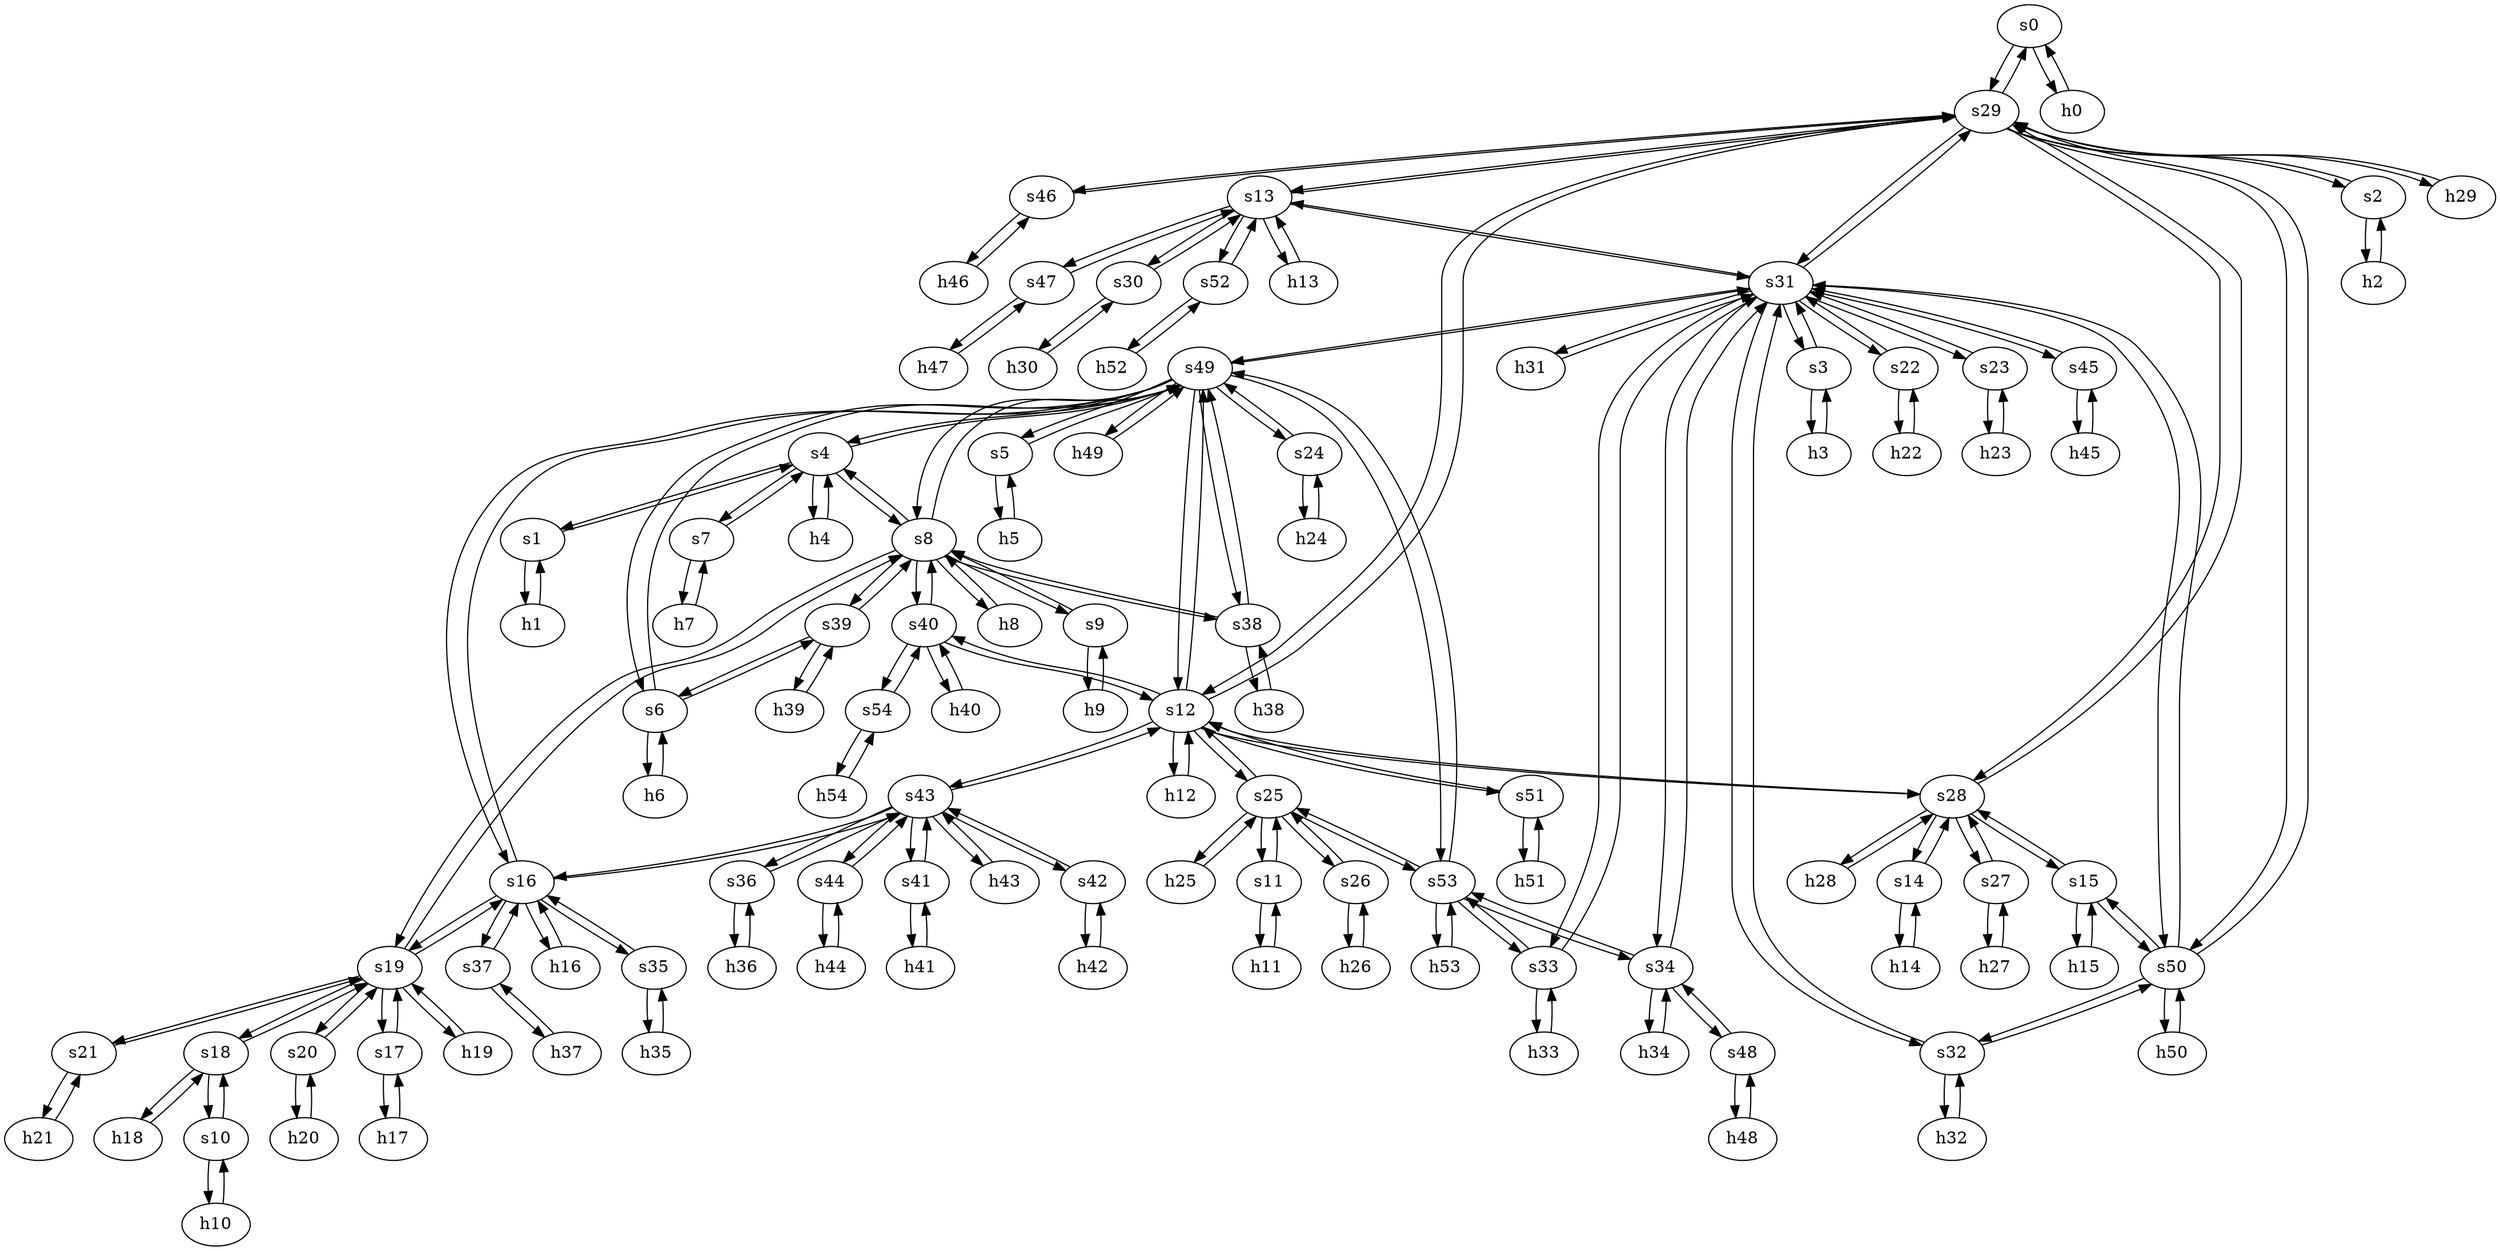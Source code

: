 strict digraph GARR {
	s0	 [id=0,
		type=switch];
	s29	 [id=29,
		type=switch];
	s0 -> s29	 [capacity="1Gbps",
		cost=1,
		dst_port=2,
		src_port=2];
	h0	 [ip="111.0.0.0",
		mac="00:00:00:00:0:0",
		type=host];
	s0 -> h0	 [capacity="1Gbps",
		cost=1,
		dst_port=1,
		src_port=1];
	s7	 [id=7,
		type=switch];
	h7	 [ip="111.0.7.7",
		mac="00:00:00:00:7:7",
		type=host];
	s7 -> h7	 [capacity="1Gbps",
		cost=1,
		dst_port=1,
		src_port=1];
	s4	 [id=4,
		type=switch];
	s7 -> s4	 [capacity="1Gbps",
		cost=1,
		dst_port=5,
		src_port=2];
	h20	 [ip="111.0.20.20",
		mac="00:00:00:00:20:20",
		type=host];
	s20	 [id=20,
		type=switch];
	h20 -> s20	 [capacity="1Gbps",
		cost=1,
		dst_port=1,
		src_port=1];
	h47	 [ip="111.0.47.47",
		mac="00:00:00:00:47:47",
		type=host];
	s47	 [id=47,
		type=switch];
	h47 -> s47	 [capacity="1Gbps",
		cost=1,
		dst_port=1,
		src_port=1];
	h46	 [ip="111.0.46.46",
		mac="00:00:00:00:46:46",
		type=host];
	s46	 [id=46,
		type=switch];
	h46 -> s46	 [capacity="1Gbps",
		cost=1,
		dst_port=1,
		src_port=1];
	h45	 [ip="111.0.45.45",
		mac="00:00:00:00:45:45",
		type=host];
	s45	 [id=45,
		type=switch];
	h45 -> s45	 [capacity="1Gbps",
		cost=1,
		dst_port=1,
		src_port=1];
	h44	 [ip="111.0.44.44",
		mac="00:00:00:00:44:44",
		type=host];
	s44	 [id=44,
		type=switch];
	h44 -> s44	 [capacity="1Gbps",
		cost=1,
		dst_port=1,
		src_port=1];
	h43	 [ip="111.0.43.43",
		mac="00:00:00:00:43:43",
		type=host];
	s43	 [id=43,
		type=switch];
	h43 -> s43	 [capacity="1Gbps",
		cost=1,
		dst_port=1,
		src_port=1];
	s5	 [id=5,
		type=switch];
	h5	 [ip="111.0.5.5",
		mac="00:00:00:00:5:5",
		type=host];
	s5 -> h5	 [capacity="1Gbps",
		cost=1,
		dst_port=1,
		src_port=1];
	s49	 [id=49,
		type=switch];
	s5 -> s49	 [capacity="1Gbps",
		cost=1,
		dst_port=3,
		src_port=2];
	h41	 [ip="111.0.41.41",
		mac="00:00:00:00:41:41",
		type=host];
	s41	 [id=41,
		type=switch];
	h41 -> s41	 [capacity="1Gbps",
		cost=1,
		dst_port=1,
		src_port=1];
	h40	 [ip="111.0.40.40",
		mac="00:00:00:00:40:40",
		type=host];
	s40	 [id=40,
		type=switch];
	h40 -> s40	 [capacity="1Gbps",
		cost=1,
		dst_port=1,
		src_port=1];
	s4 -> s7	 [capacity="1Gbps",
		cost=1,
		dst_port=2,
		src_port=5];
	h4	 [ip="111.0.4.4",
		mac="00:00:00:00:4:4",
		type=host];
	s4 -> h4	 [capacity="1Gbps",
		cost=1,
		dst_port=1,
		src_port=1];
	s8	 [id=8,
		type=switch];
	s4 -> s8	 [capacity="1Gbps",
		cost=1,
		dst_port=2,
		src_port=3];
	s1	 [id=1,
		type=switch];
	s4 -> s1	 [capacity="1Gbps",
		cost=1,
		dst_port=2,
		src_port=2];
	s4 -> s49	 [capacity="1Gbps",
		cost=1,
		dst_port=2,
		src_port=4];
	h49	 [ip="111.0.49.49",
		mac="00:00:00:00:49:49",
		type=host];
	h49 -> s49	 [capacity="1Gbps",
		cost=1,
		dst_port=1,
		src_port=1];
	h48	 [ip="111.0.48.48",
		mac="00:00:00:00:48:48",
		type=host];
	s48	 [id=48,
		type=switch];
	h48 -> s48	 [capacity="1Gbps",
		cost=1,
		dst_port=1,
		src_port=1];
	s54	 [id=54,
		type=switch];
	h54	 [ip="111.0.54.54",
		mac="00:00:00:00:54:54",
		type=host];
	s54 -> h54	 [capacity="1Gbps",
		cost=1,
		dst_port=1,
		src_port=1];
	s54 -> s40	 [capacity="1Gbps",
		cost=1,
		dst_port=4,
		src_port=2];
	s53	 [id=53,
		type=switch];
	h53	 [ip="111.0.53.53",
		mac="00:00:00:00:53:53",
		type=host];
	s53 -> h53	 [capacity="1Gbps",
		cost=1,
		dst_port=1,
		src_port=1];
	s33	 [id=33,
		type=switch];
	s53 -> s33	 [capacity="1Gbps",
		cost=1,
		dst_port=3,
		src_port=3];
	s25	 [id=25,
		type=switch];
	s53 -> s25	 [capacity="1Gbps",
		cost=1,
		dst_port=5,
		src_port=2];
	s34	 [id=34,
		type=switch];
	s53 -> s34	 [capacity="1Gbps",
		cost=1,
		dst_port=4,
		src_port=4];
	s53 -> s49	 [capacity="1Gbps",
		cost=1,
		dst_port=12,
		src_port=5];
	s52	 [id=52,
		type=switch];
	s13	 [id=13,
		type=switch];
	s52 -> s13	 [capacity="1Gbps",
		cost=1,
		dst_port=3,
		src_port=2];
	h52	 [ip="111.0.52.52",
		mac="00:00:00:00:52:52",
		type=host];
	s52 -> h52	 [capacity="1Gbps",
		cost=1,
		dst_port=1,
		src_port=1];
	s51	 [id=51,
		type=switch];
	h51	 [ip="111.0.51.51",
		mac="00:00:00:00:51:51",
		type=host];
	s51 -> h51	 [capacity="1Gbps",
		cost=1,
		dst_port=1,
		src_port=1];
	s12	 [id=12,
		type=switch];
	s51 -> s12	 [capacity="1Gbps",
		cost=1,
		dst_port=6,
		src_port=3];
	s50	 [id=50,
		type=switch];
	h50	 [ip="111.0.50.50",
		mac="00:00:00:00:50:50",
		type=host];
	s50 -> h50	 [capacity="1Gbps",
		cost=1,
		dst_port=1,
		src_port=1];
	s32	 [id=32,
		type=switch];
	s50 -> s32	 [capacity="1Gbps",
		cost=1,
		dst_port=3,
		src_port=5];
	s50 -> s29	 [capacity="1Gbps",
		cost=1,
		dst_port=9,
		src_port=3];
	s15	 [id=15,
		type=switch];
	s50 -> s15	 [capacity="1Gbps",
		cost=1,
		dst_port=2,
		src_port=2];
	s31	 [id=31,
		type=switch];
	s50 -> s31	 [capacity="1Gbps",
		cost=1,
		dst_port=12,
		src_port=4];
	h54 -> s54	 [capacity="1Gbps",
		cost=1,
		dst_port=1,
		src_port=1];
	h50 -> s50	 [capacity="1Gbps",
		cost=1,
		dst_port=1,
		src_port=1];
	h51 -> s51	 [capacity="1Gbps",
		cost=1,
		dst_port=1,
		src_port=1];
	h52 -> s52	 [capacity="1Gbps",
		cost=1,
		dst_port=1,
		src_port=1];
	h53 -> s53	 [capacity="1Gbps",
		cost=1,
		dst_port=1,
		src_port=1];
	s44 -> s43	 [capacity="1Gbps",
		cost=1,
		dst_port=7,
		src_port=2];
	s44 -> h44	 [capacity="1Gbps",
		cost=1,
		dst_port=1,
		src_port=1];
	h24	 [ip="111.0.24.24",
		mac="00:00:00:00:24:24",
		type=host];
	s24	 [id=24,
		type=switch];
	h24 -> s24	 [capacity="1Gbps",
		cost=1,
		dst_port=1,
		src_port=1];
	s46 -> h46	 [capacity="1Gbps",
		cost=1,
		dst_port=1,
		src_port=1];
	s46 -> s29	 [capacity="1Gbps",
		cost=1,
		dst_port=8,
		src_port=2];
	s47 -> s13	 [capacity="1Gbps",
		cost=1,
		dst_port=2,
		src_port=2];
	s47 -> h47	 [capacity="1Gbps",
		cost=1,
		dst_port=1,
		src_port=1];
	s40 -> s8	 [capacity="1Gbps",
		cost=1,
		dst_port=5,
		src_port=2];
	s40 -> h40	 [capacity="1Gbps",
		cost=1,
		dst_port=1,
		src_port=1];
	s40 -> s12	 [capacity="1Gbps",
		cost=1,
		dst_port=2,
		src_port=3];
	s40 -> s54	 [capacity="1Gbps",
		cost=1,
		dst_port=2,
		src_port=4];
	s41 -> s43	 [capacity="1Gbps",
		cost=1,
		dst_port=5,
		src_port=2];
	s41 -> h41	 [capacity="1Gbps",
		cost=1,
		dst_port=1,
		src_port=1];
	s42	 [id=42,
		type=switch];
	s42 -> s43	 [capacity="1Gbps",
		cost=1,
		dst_port=6,
		src_port=2];
	h42	 [ip="111.0.42.42",
		mac="00:00:00:00:42:42",
		type=host];
	s42 -> h42	 [capacity="1Gbps",
		cost=1,
		dst_port=1,
		src_port=1];
	s43 -> s44	 [capacity="1Gbps",
		cost=1,
		dst_port=2,
		src_port=7];
	s43 -> h43	 [capacity="1Gbps",
		cost=1,
		dst_port=1,
		src_port=1];
	s43 -> s42	 [capacity="1Gbps",
		cost=1,
		dst_port=2,
		src_port=6];
	s43 -> s41	 [capacity="1Gbps",
		cost=1,
		dst_port=2,
		src_port=5];
	s16	 [id=16,
		type=switch];
	s43 -> s16	 [capacity="1Gbps",
		cost=1,
		dst_port=7,
		src_port=3];
	s43 -> s12	 [capacity="1Gbps",
		cost=1,
		dst_port=3,
		src_port=2];
	s36	 [id=36,
		type=switch];
	s43 -> s36	 [capacity="1Gbps",
		cost=1,
		dst_port=2,
		src_port=4];
	s48 -> h48	 [capacity="1Gbps",
		cost=1,
		dst_port=1,
		src_port=1];
	s48 -> s34	 [capacity="1Gbps",
		cost=1,
		dst_port=3,
		src_port=2];
	s49 -> s53	 [capacity="1Gbps",
		cost=1,
		dst_port=5,
		src_port=12];
	s38	 [id=38,
		type=switch];
	s49 -> s38	 [capacity="1Gbps",
		cost=1,
		dst_port=3,
		src_port=11];
	s49 -> s24	 [capacity="1Gbps",
		cost=1,
		dst_port=2,
		src_port=9];
	s49 -> s8	 [capacity="1Gbps",
		cost=1,
		dst_port=8,
		src_port=6];
	s6	 [id=6,
		type=switch];
	s49 -> s6	 [capacity="1Gbps",
		cost=1,
		dst_port=2,
		src_port=4];
	s49 -> s5	 [capacity="1Gbps",
		cost=1,
		dst_port=2,
		src_port=3];
	s49 -> s4	 [capacity="1Gbps",
		cost=1,
		dst_port=4,
		src_port=2];
	s49 -> s31	 [capacity="1Gbps",
		cost=1,
		dst_port=11,
		src_port=10];
	s49 -> s16	 [capacity="1Gbps",
		cost=1,
		dst_port=2,
		src_port=8];
	s49 -> s12	 [capacity="1Gbps",
		cost=1,
		dst_port=4,
		src_port=7];
	s49 -> h49	 [capacity="1Gbps",
		cost=1,
		dst_port=1,
		src_port=1];
	h42 -> s42	 [capacity="1Gbps",
		cost=1,
		dst_port=1,
		src_port=1];
	s45 -> s31	 [capacity="1Gbps",
		cost=1,
		dst_port=10,
		src_port=2];
	s45 -> h45	 [capacity="1Gbps",
		cost=1,
		dst_port=1,
		src_port=1];
	s19	 [id=19,
		type=switch];
	s17	 [id=17,
		type=switch];
	s19 -> s17	 [capacity="1Gbps",
		cost=1,
		dst_port=2,
		src_port=4];
	s19 -> s8	 [capacity="1Gbps",
		cost=1,
		dst_port=9,
		src_port=2];
	s19 -> s20	 [capacity="1Gbps",
		cost=1,
		dst_port=2,
		src_port=6];
	h19	 [ip="111.0.19.19",
		mac="00:00:00:00:19:19",
		type=host];
	s19 -> h19	 [capacity="1Gbps",
		cost=1,
		dst_port=1,
		src_port=1];
	s21	 [id=21,
		type=switch];
	s19 -> s21	 [capacity="1Gbps",
		cost=1,
		dst_port=2,
		src_port=7];
	s18	 [id=18,
		type=switch];
	s19 -> s18	 [capacity="1Gbps",
		cost=1,
		dst_port=3,
		src_port=5];
	s19 -> s16	 [capacity="1Gbps",
		cost=1,
		dst_port=3,
		src_port=3];
	h18	 [ip="111.0.18.18",
		mac="00:00:00:00:18:18",
		type=host];
	s18 -> h18	 [capacity="1Gbps",
		cost=1,
		dst_port=1,
		src_port=1];
	s10	 [id=10,
		type=switch];
	s18 -> s10	 [capacity="1Gbps",
		cost=1,
		dst_port=2,
		src_port=2];
	s18 -> s19	 [capacity="1Gbps",
		cost=1,
		dst_port=5,
		src_port=3];
	s13 -> s52	 [capacity="1Gbps",
		cost=1,
		dst_port=2,
		src_port=3];
	s13 -> s47	 [capacity="1Gbps",
		cost=1,
		dst_port=2,
		src_port=2];
	s30	 [id=30,
		type=switch];
	s13 -> s30	 [capacity="1Gbps",
		cost=1,
		dst_port=3,
		src_port=6];
	h13	 [ip="111.0.13.13",
		mac="00:00:00:00:13:13",
		type=host];
	s13 -> h13	 [capacity="1Gbps",
		cost=1,
		dst_port=1,
		src_port=1];
	s13 -> s29	 [capacity="1Gbps",
		cost=1,
		dst_port=6,
		src_port=4];
	s13 -> s31	 [capacity="1Gbps",
		cost=1,
		dst_port=3,
		src_port=7];
	s12 -> s43	 [capacity="1Gbps",
		cost=1,
		dst_port=2,
		src_port=3];
	s28	 [id=28,
		type=switch];
	s12 -> s28	 [capacity="1Gbps",
		cost=1,
		dst_port=2,
		src_port=8];
	s12 -> s29	 [capacity="1Gbps",
		cost=1,
		dst_port=5,
		src_port=10];
	s12 -> s40	 [capacity="1Gbps",
		cost=1,
		dst_port=3,
		src_port=2];
	s12 -> s25	 [capacity="1Gbps",
		cost=1,
		dst_port=3,
		src_port=7];
	h12	 [ip="111.0.12.12",
		mac="00:00:00:00:12:12",
		type=host];
	s12 -> h12	 [capacity="1Gbps",
		cost=1,
		dst_port=1,
		src_port=1];
	s12 -> s51	 [capacity="1Gbps",
		cost=1,
		dst_port=3,
		src_port=6];
	s12 -> s49	 [capacity="1Gbps",
		cost=1,
		dst_port=7,
		src_port=4];
	s11	 [id=11,
		type=switch];
	h11	 [ip="111.0.11.11",
		mac="00:00:00:00:11:11",
		type=host];
	s11 -> h11	 [capacity="1Gbps",
		cost=1,
		dst_port=1,
		src_port=1];
	s11 -> s25	 [capacity="1Gbps",
		cost=1,
		dst_port=2,
		src_port=2];
	s10 -> s18	 [capacity="1Gbps",
		cost=1,
		dst_port=2,
		src_port=2];
	h10	 [ip="111.0.10.10",
		mac="00:00:00:00:10:10",
		type=host];
	s10 -> h10	 [capacity="1Gbps",
		cost=1,
		dst_port=1,
		src_port=1];
	h17	 [ip="111.0.17.17",
		mac="00:00:00:00:17:17",
		type=host];
	s17 -> h17	 [capacity="1Gbps",
		cost=1,
		dst_port=1,
		src_port=1];
	s17 -> s19	 [capacity="1Gbps",
		cost=1,
		dst_port=4,
		src_port=2];
	s16 -> s43	 [capacity="1Gbps",
		cost=1,
		dst_port=3,
		src_port=7];
	h16	 [ip="111.0.16.16",
		mac="00:00:00:00:16:16",
		type=host];
	s16 -> h16	 [capacity="1Gbps",
		cost=1,
		dst_port=1,
		src_port=1];
	s35	 [id=35,
		type=switch];
	s16 -> s35	 [capacity="1Gbps",
		cost=1,
		dst_port=3,
		src_port=6];
	s37	 [id=37,
		type=switch];
	s16 -> s37	 [capacity="1Gbps",
		cost=1,
		dst_port=2,
		src_port=4];
	s16 -> s49	 [capacity="1Gbps",
		cost=1,
		dst_port=8,
		src_port=2];
	s16 -> s19	 [capacity="1Gbps",
		cost=1,
		dst_port=3,
		src_port=3];
	s15 -> s50	 [capacity="1Gbps",
		cost=1,
		dst_port=2,
		src_port=2];
	s15 -> s28	 [capacity="1Gbps",
		cost=1,
		dst_port=4,
		src_port=3];
	h15	 [ip="111.0.15.15",
		mac="00:00:00:00:15:15",
		type=host];
	s15 -> h15	 [capacity="1Gbps",
		cost=1,
		dst_port=1,
		src_port=1];
	s14	 [id=14,
		type=switch];
	h14	 [ip="111.0.14.14",
		mac="00:00:00:00:14:14",
		type=host];
	s14 -> h14	 [capacity="1Gbps",
		cost=1,
		dst_port=1,
		src_port=1];
	s14 -> s28	 [capacity="1Gbps",
		cost=1,
		dst_port=3,
		src_port=2];
	h8	 [ip="111.0.8.8",
		mac="00:00:00:00:8:8",
		type=host];
	h8 -> s8	 [capacity="1Gbps",
		cost=1,
		dst_port=1,
		src_port=1];
	h9	 [ip="111.0.9.9",
		mac="00:00:00:00:9:9",
		type=host];
	s9	 [id=9,
		type=switch];
	h9 -> s9	 [capacity="1Gbps",
		cost=1,
		dst_port=1,
		src_port=1];
	h2	 [ip="111.0.2.2",
		mac="00:00:00:00:2:2",
		type=host];
	s2	 [id=2,
		type=switch];
	h2 -> s2	 [capacity="1Gbps",
		cost=1,
		dst_port=1,
		src_port=1];
	h3	 [ip="111.0.3.3",
		mac="00:00:00:00:3:3",
		type=host];
	s3	 [id=3,
		type=switch];
	h3 -> s3	 [capacity="1Gbps",
		cost=1,
		dst_port=1,
		src_port=1];
	h0 -> s0	 [capacity="1Gbps",
		cost=1,
		dst_port=1,
		src_port=1];
	h1	 [ip="111.0.1.1",
		mac="00:00:00:00:1:1",
		type=host];
	h1 -> s1	 [capacity="1Gbps",
		cost=1,
		dst_port=1,
		src_port=1];
	h6	 [ip="111.0.6.6",
		mac="00:00:00:00:6:6",
		type=host];
	h6 -> s6	 [capacity="1Gbps",
		cost=1,
		dst_port=1,
		src_port=1];
	h7 -> s7	 [capacity="1Gbps",
		cost=1,
		dst_port=1,
		src_port=1];
	h4 -> s4	 [capacity="1Gbps",
		cost=1,
		dst_port=1,
		src_port=1];
	h5 -> s5	 [capacity="1Gbps",
		cost=1,
		dst_port=1,
		src_port=1];
	s39	 [id=39,
		type=switch];
	s39 -> s8	 [capacity="1Gbps",
		cost=1,
		dst_port=4,
		src_port=3];
	s39 -> s6	 [capacity="1Gbps",
		cost=1,
		dst_port=3,
		src_port=2];
	h39	 [ip="111.0.39.39",
		mac="00:00:00:00:39:39",
		type=host];
	s39 -> h39	 [capacity="1Gbps",
		cost=1,
		dst_port=1,
		src_port=1];
	h38	 [ip="111.0.38.38",
		mac="00:00:00:00:38:38",
		type=host];
	s38 -> h38	 [capacity="1Gbps",
		cost=1,
		dst_port=1,
		src_port=1];
	s38 -> s8	 [capacity="1Gbps",
		cost=1,
		dst_port=3,
		src_port=2];
	s38 -> s49	 [capacity="1Gbps",
		cost=1,
		dst_port=11,
		src_port=3];
	h35	 [ip="111.0.35.35",
		mac="00:00:00:00:35:35",
		type=host];
	s35 -> h35	 [capacity="1Gbps",
		cost=1,
		dst_port=1,
		src_port=1];
	s35 -> s16	 [capacity="1Gbps",
		cost=1,
		dst_port=6,
		src_port=3];
	s34 -> s53	 [capacity="1Gbps",
		cost=1,
		dst_port=4,
		src_port=4];
	s34 -> s48	 [capacity="1Gbps",
		cost=1,
		dst_port=2,
		src_port=3];
	h34	 [ip="111.0.34.34",
		mac="00:00:00:00:34:34",
		type=host];
	s34 -> h34	 [capacity="1Gbps",
		cost=1,
		dst_port=1,
		src_port=1];
	s34 -> s31	 [capacity="1Gbps",
		cost=1,
		dst_port=9,
		src_port=2];
	h37	 [ip="111.0.37.37",
		mac="00:00:00:00:37:37",
		type=host];
	s37 -> h37	 [capacity="1Gbps",
		cost=1,
		dst_port=1,
		src_port=1];
	s37 -> s16	 [capacity="1Gbps",
		cost=1,
		dst_port=4,
		src_port=2];
	s36 -> s43	 [capacity="1Gbps",
		cost=1,
		dst_port=4,
		src_port=2];
	h36	 [ip="111.0.36.36",
		mac="00:00:00:00:36:36",
		type=host];
	s36 -> h36	 [capacity="1Gbps",
		cost=1,
		dst_port=1,
		src_port=1];
	s31 -> s50	 [capacity="1Gbps",
		cost=1,
		dst_port=4,
		src_port=12];
	s31 -> s3	 [capacity="1Gbps",
		cost=1,
		dst_port=2,
		src_port=2];
	s31 -> s13	 [capacity="1Gbps",
		cost=1,
		dst_port=7,
		src_port=3];
	s22	 [id=22,
		type=switch];
	s31 -> s22	 [capacity="1Gbps",
		cost=1,
		dst_port=2,
		src_port=4];
	s31 -> s33	 [capacity="1Gbps",
		cost=1,
		dst_port=2,
		src_port=8];
	s31 -> s32	 [capacity="1Gbps",
		cost=1,
		dst_port=2,
		src_port=7];
	s31 -> s29	 [capacity="1Gbps",
		cost=1,
		dst_port=10,
		src_port=6];
	s23	 [id=23,
		type=switch];
	s31 -> s23	 [capacity="1Gbps",
		cost=1,
		dst_port=2,
		src_port=5];
	s31 -> s45	 [capacity="1Gbps",
		cost=1,
		dst_port=2,
		src_port=10];
	s31 -> s34	 [capacity="1Gbps",
		cost=1,
		dst_port=2,
		src_port=9];
	s31 -> s49	 [capacity="1Gbps",
		cost=1,
		dst_port=10,
		src_port=11];
	h31	 [ip="111.0.31.31",
		mac="00:00:00:00:31:31",
		type=host];
	s31 -> h31	 [capacity="1Gbps",
		cost=1,
		dst_port=1,
		src_port=1];
	s30 -> s13	 [capacity="1Gbps",
		cost=1,
		dst_port=6,
		src_port=3];
	h30	 [ip="111.0.30.30",
		mac="00:00:00:00:30:30",
		type=host];
	s30 -> h30	 [capacity="1Gbps",
		cost=1,
		dst_port=1,
		src_port=1];
	s33 -> s53	 [capacity="1Gbps",
		cost=1,
		dst_port=3,
		src_port=3];
	h33	 [ip="111.0.33.33",
		mac="00:00:00:00:33:33",
		type=host];
	s33 -> h33	 [capacity="1Gbps",
		cost=1,
		dst_port=1,
		src_port=1];
	s33 -> s31	 [capacity="1Gbps",
		cost=1,
		dst_port=8,
		src_port=2];
	s32 -> s50	 [capacity="1Gbps",
		cost=1,
		dst_port=5,
		src_port=3];
	h32	 [ip="111.0.32.32",
		mac="00:00:00:00:32:32",
		type=host];
	s32 -> h32	 [capacity="1Gbps",
		cost=1,
		dst_port=1,
		src_port=1];
	s32 -> s31	 [capacity="1Gbps",
		cost=1,
		dst_port=7,
		src_port=2];
	h18 -> s18	 [capacity="1Gbps",
		cost=1,
		dst_port=1,
		src_port=1];
	h19 -> s19	 [capacity="1Gbps",
		cost=1,
		dst_port=1,
		src_port=1];
	h10 -> s10	 [capacity="1Gbps",
		cost=1,
		dst_port=1,
		src_port=1];
	h11 -> s11	 [capacity="1Gbps",
		cost=1,
		dst_port=1,
		src_port=1];
	h12 -> s12	 [capacity="1Gbps",
		cost=1,
		dst_port=1,
		src_port=1];
	h13 -> s13	 [capacity="1Gbps",
		cost=1,
		dst_port=1,
		src_port=1];
	h14 -> s14	 [capacity="1Gbps",
		cost=1,
		dst_port=1,
		src_port=1];
	h15 -> s15	 [capacity="1Gbps",
		cost=1,
		dst_port=1,
		src_port=1];
	h16 -> s16	 [capacity="1Gbps",
		cost=1,
		dst_port=1,
		src_port=1];
	h17 -> s17	 [capacity="1Gbps",
		cost=1,
		dst_port=1,
		src_port=1];
	s9 -> s8	 [capacity="1Gbps",
		cost=1,
		dst_port=6,
		src_port=2];
	s9 -> h9	 [capacity="1Gbps",
		cost=1,
		dst_port=1,
		src_port=1];
	s8 -> s38	 [capacity="1Gbps",
		cost=1,
		dst_port=2,
		src_port=3];
	s8 -> s40	 [capacity="1Gbps",
		cost=1,
		dst_port=2,
		src_port=5];
	s8 -> s9	 [capacity="1Gbps",
		cost=1,
		dst_port=2,
		src_port=6];
	s8 -> s4	 [capacity="1Gbps",
		cost=1,
		dst_port=3,
		src_port=2];
	s8 -> h8	 [capacity="1Gbps",
		cost=1,
		dst_port=1,
		src_port=1];
	s8 -> s49	 [capacity="1Gbps",
		cost=1,
		dst_port=6,
		src_port=8];
	s8 -> s19	 [capacity="1Gbps",
		cost=1,
		dst_port=2,
		src_port=9];
	s8 -> s39	 [capacity="1Gbps",
		cost=1,
		dst_port=3,
		src_port=4];
	h29	 [ip="111.0.29.29",
		mac="00:00:00:00:29:29",
		type=host];
	h29 -> s29	 [capacity="1Gbps",
		cost=1,
		dst_port=1,
		src_port=1];
	h28	 [ip="111.0.28.28",
		mac="00:00:00:00:28:28",
		type=host];
	h28 -> s28	 [capacity="1Gbps",
		cost=1,
		dst_port=1,
		src_port=1];
	h23	 [ip="111.0.23.23",
		mac="00:00:00:00:23:23",
		type=host];
	s23 -> h23	 [capacity="1Gbps",
		cost=1,
		dst_port=1,
		src_port=1];
	s23 -> s31	 [capacity="1Gbps",
		cost=1,
		dst_port=5,
		src_port=2];
	s3 -> h3	 [capacity="1Gbps",
		cost=1,
		dst_port=1,
		src_port=1];
	s3 -> s31	 [capacity="1Gbps",
		cost=1,
		dst_port=2,
		src_port=2];
	s2 -> h2	 [capacity="1Gbps",
		cost=1,
		dst_port=1,
		src_port=1];
	s2 -> s29	 [capacity="1Gbps",
		cost=1,
		dst_port=3,
		src_port=2];
	s1 -> s4	 [capacity="1Gbps",
		cost=1,
		dst_port=2,
		src_port=2];
	s1 -> h1	 [capacity="1Gbps",
		cost=1,
		dst_port=1,
		src_port=1];
	h26	 [ip="111.0.26.26",
		mac="00:00:00:00:26:26",
		type=host];
	s26	 [id=26,
		type=switch];
	h26 -> s26	 [capacity="1Gbps",
		cost=1,
		dst_port=1,
		src_port=1];
	h21	 [ip="111.0.21.21",
		mac="00:00:00:00:21:21",
		type=host];
	h21 -> s21	 [capacity="1Gbps",
		cost=1,
		dst_port=1,
		src_port=1];
	s6 -> h6	 [capacity="1Gbps",
		cost=1,
		dst_port=1,
		src_port=1];
	s6 -> s49	 [capacity="1Gbps",
		cost=1,
		dst_port=4,
		src_port=2];
	s6 -> s39	 [capacity="1Gbps",
		cost=1,
		dst_port=2,
		src_port=3];
	h23 -> s23	 [capacity="1Gbps",
		cost=1,
		dst_port=1,
		src_port=1];
	h22	 [ip="111.0.22.22",
		mac="00:00:00:00:22:22",
		type=host];
	h22 -> s22	 [capacity="1Gbps",
		cost=1,
		dst_port=1,
		src_port=1];
	h32 -> s32	 [capacity="1Gbps",
		cost=1,
		dst_port=1,
		src_port=1];
	h33 -> s33	 [capacity="1Gbps",
		cost=1,
		dst_port=1,
		src_port=1];
	h30 -> s30	 [capacity="1Gbps",
		cost=1,
		dst_port=1,
		src_port=1];
	h31 -> s31	 [capacity="1Gbps",
		cost=1,
		dst_port=1,
		src_port=1];
	h36 -> s36	 [capacity="1Gbps",
		cost=1,
		dst_port=1,
		src_port=1];
	h37 -> s37	 [capacity="1Gbps",
		cost=1,
		dst_port=1,
		src_port=1];
	h34 -> s34	 [capacity="1Gbps",
		cost=1,
		dst_port=1,
		src_port=1];
	h35 -> s35	 [capacity="1Gbps",
		cost=1,
		dst_port=1,
		src_port=1];
	h38 -> s38	 [capacity="1Gbps",
		cost=1,
		dst_port=1,
		src_port=1];
	h39 -> s39	 [capacity="1Gbps",
		cost=1,
		dst_port=1,
		src_port=1];
	s22 -> h22	 [capacity="1Gbps",
		cost=1,
		dst_port=1,
		src_port=1];
	s22 -> s31	 [capacity="1Gbps",
		cost=1,
		dst_port=4,
		src_port=2];
	h25	 [ip="111.0.25.25",
		mac="00:00:00:00:25:25",
		type=host];
	h25 -> s25	 [capacity="1Gbps",
		cost=1,
		dst_port=1,
		src_port=1];
	s20 -> h20	 [capacity="1Gbps",
		cost=1,
		dst_port=1,
		src_port=1];
	s20 -> s19	 [capacity="1Gbps",
		cost=1,
		dst_port=6,
		src_port=2];
	s21 -> h21	 [capacity="1Gbps",
		cost=1,
		dst_port=1,
		src_port=1];
	s21 -> s19	 [capacity="1Gbps",
		cost=1,
		dst_port=7,
		src_port=2];
	s26 -> h26	 [capacity="1Gbps",
		cost=1,
		dst_port=1,
		src_port=1];
	s26 -> s25	 [capacity="1Gbps",
		cost=1,
		dst_port=4,
		src_port=2];
	s27	 [id=27,
		type=switch];
	s27 -> s28	 [capacity="1Gbps",
		cost=1,
		dst_port=5,
		src_port=2];
	h27	 [ip="111.0.27.27",
		mac="00:00:00:00:27:27",
		type=host];
	s27 -> h27	 [capacity="1Gbps",
		cost=1,
		dst_port=1,
		src_port=1];
	s24 -> h24	 [capacity="1Gbps",
		cost=1,
		dst_port=1,
		src_port=1];
	s24 -> s49	 [capacity="1Gbps",
		cost=1,
		dst_port=9,
		src_port=2];
	s25 -> s53	 [capacity="1Gbps",
		cost=1,
		dst_port=2,
		src_port=5];
	s25 -> h25	 [capacity="1Gbps",
		cost=1,
		dst_port=1,
		src_port=1];
	s25 -> s11	 [capacity="1Gbps",
		cost=1,
		dst_port=2,
		src_port=2];
	s25 -> s12	 [capacity="1Gbps",
		cost=1,
		dst_port=7,
		src_port=3];
	s25 -> s26	 [capacity="1Gbps",
		cost=1,
		dst_port=2,
		src_port=4];
	s28 -> s14	 [capacity="1Gbps",
		cost=1,
		dst_port=2,
		src_port=3];
	s28 -> h28	 [capacity="1Gbps",
		cost=1,
		dst_port=1,
		src_port=1];
	s28 -> s27	 [capacity="1Gbps",
		cost=1,
		dst_port=2,
		src_port=5];
	s28 -> s29	 [capacity="1Gbps",
		cost=1,
		dst_port=7,
		src_port=6];
	s28 -> s15	 [capacity="1Gbps",
		cost=1,
		dst_port=3,
		src_port=4];
	s28 -> s12	 [capacity="1Gbps",
		cost=1,
		dst_port=8,
		src_port=2];
	s29 -> s0	 [capacity="1Gbps",
		cost=1,
		dst_port=2,
		src_port=2];
	s29 -> s50	 [capacity="1Gbps",
		cost=1,
		dst_port=3,
		src_port=9];
	s29 -> s13	 [capacity="1Gbps",
		cost=1,
		dst_port=4,
		src_port=6];
	s29 -> s28	 [capacity="1Gbps",
		cost=1,
		dst_port=6,
		src_port=7];
	s29 -> h29	 [capacity="1Gbps",
		cost=1,
		dst_port=1,
		src_port=1];
	s29 -> s2	 [capacity="1Gbps",
		cost=1,
		dst_port=2,
		src_port=3];
	s29 -> s46	 [capacity="1Gbps",
		cost=1,
		dst_port=2,
		src_port=8];
	s29 -> s31	 [capacity="1Gbps",
		cost=1,
		dst_port=6,
		src_port=10];
	s29 -> s12	 [capacity="1Gbps",
		cost=1,
		dst_port=10,
		src_port=5];
	h27 -> s27	 [capacity="1Gbps",
		cost=1,
		dst_port=1,
		src_port=1];
}
